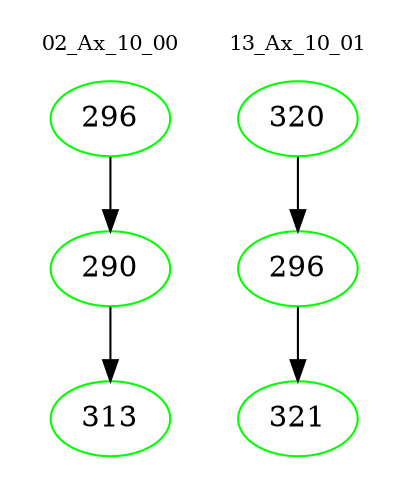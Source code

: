 digraph{
subgraph cluster_0 {
color = white
label = "02_Ax_10_00";
fontsize=10;
T0_296 [label="296", color="green"]
T0_296 -> T0_290 [color="black"]
T0_290 [label="290", color="green"]
T0_290 -> T0_313 [color="black"]
T0_313 [label="313", color="green"]
}
subgraph cluster_1 {
color = white
label = "13_Ax_10_01";
fontsize=10;
T1_320 [label="320", color="green"]
T1_320 -> T1_296 [color="black"]
T1_296 [label="296", color="green"]
T1_296 -> T1_321 [color="black"]
T1_321 [label="321", color="green"]
}
}
